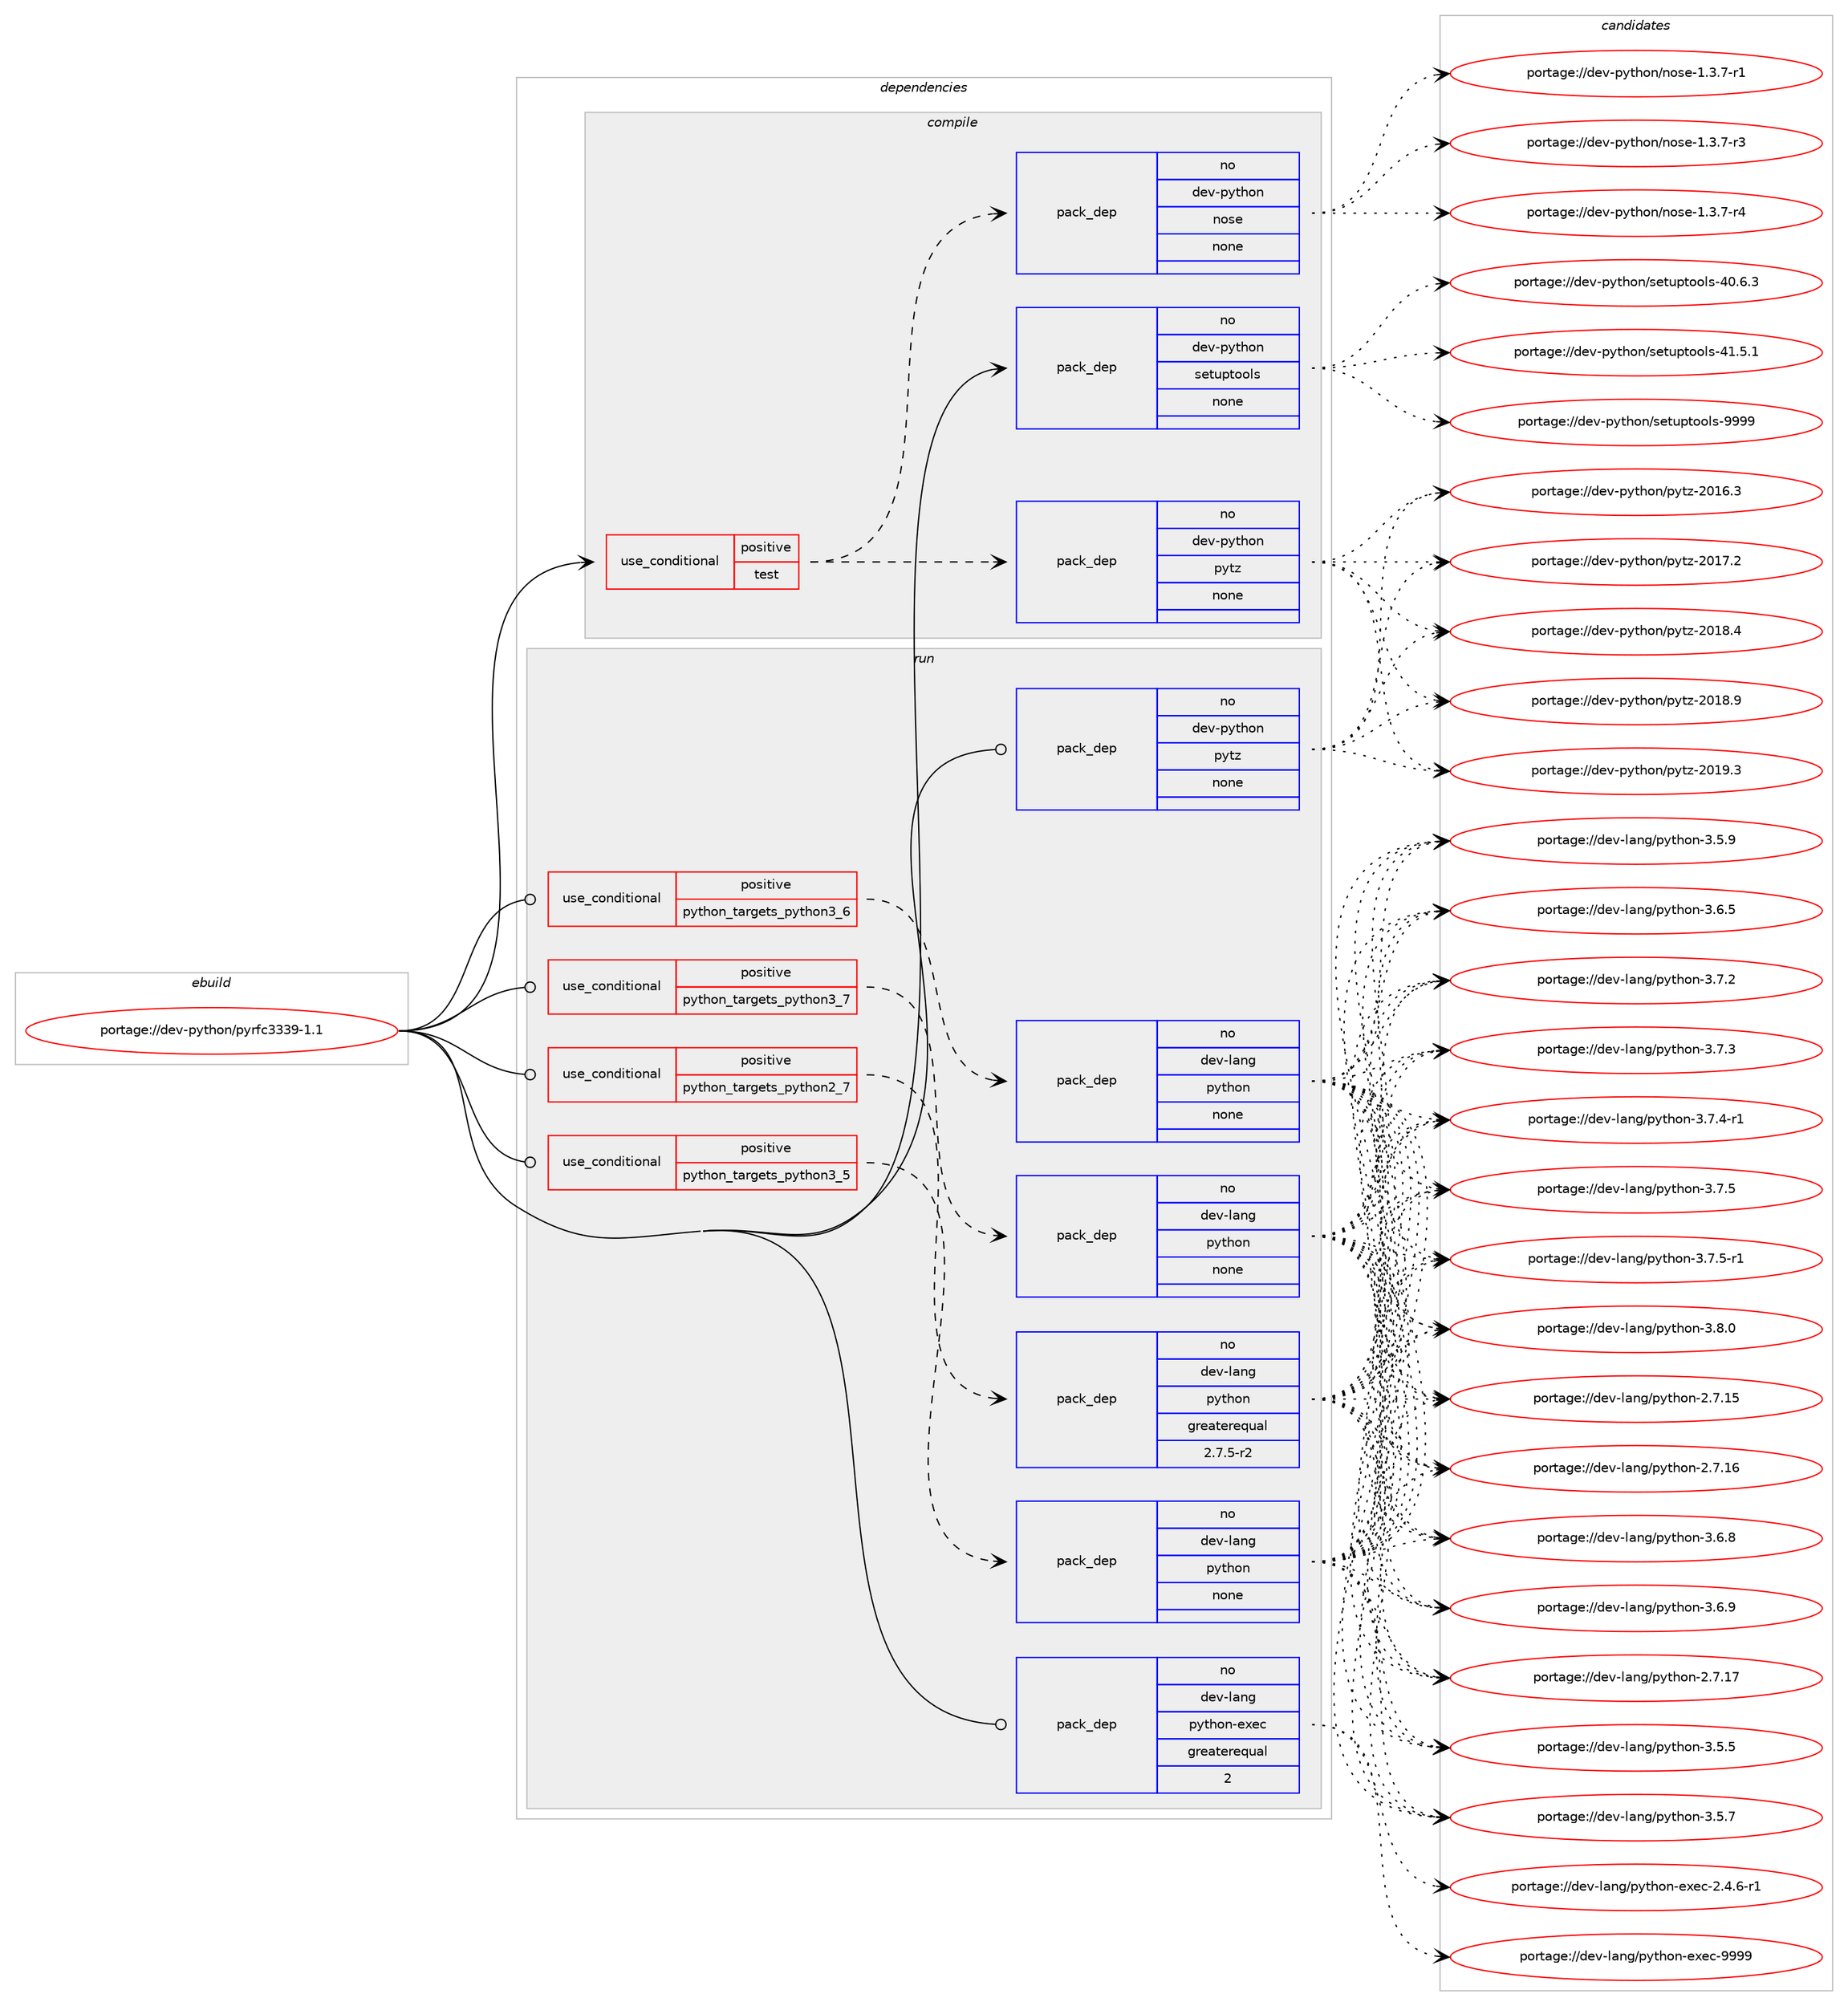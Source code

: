 digraph prolog {

# *************
# Graph options
# *************

newrank=true;
concentrate=true;
compound=true;
graph [rankdir=LR,fontname=Helvetica,fontsize=10,ranksep=1.5];#, ranksep=2.5, nodesep=0.2];
edge  [arrowhead=vee];
node  [fontname=Helvetica,fontsize=10];

# **********
# The ebuild
# **********

subgraph cluster_leftcol {
color=gray;
rank=same;
label=<<i>ebuild</i>>;
id [label="portage://dev-python/pyrfc3339-1.1", color=red, width=4, href="../dev-python/pyrfc3339-1.1.svg"];
}

# ****************
# The dependencies
# ****************

subgraph cluster_midcol {
color=gray;
label=<<i>dependencies</i>>;
subgraph cluster_compile {
fillcolor="#eeeeee";
style=filled;
label=<<i>compile</i>>;
subgraph cond35963 {
dependency163272 [label=<<TABLE BORDER="0" CELLBORDER="1" CELLSPACING="0" CELLPADDING="4"><TR><TD ROWSPAN="3" CELLPADDING="10">use_conditional</TD></TR><TR><TD>positive</TD></TR><TR><TD>test</TD></TR></TABLE>>, shape=none, color=red];
subgraph pack123928 {
dependency163273 [label=<<TABLE BORDER="0" CELLBORDER="1" CELLSPACING="0" CELLPADDING="4" WIDTH="220"><TR><TD ROWSPAN="6" CELLPADDING="30">pack_dep</TD></TR><TR><TD WIDTH="110">no</TD></TR><TR><TD>dev-python</TD></TR><TR><TD>pytz</TD></TR><TR><TD>none</TD></TR><TR><TD></TD></TR></TABLE>>, shape=none, color=blue];
}
dependency163272:e -> dependency163273:w [weight=20,style="dashed",arrowhead="vee"];
subgraph pack123929 {
dependency163274 [label=<<TABLE BORDER="0" CELLBORDER="1" CELLSPACING="0" CELLPADDING="4" WIDTH="220"><TR><TD ROWSPAN="6" CELLPADDING="30">pack_dep</TD></TR><TR><TD WIDTH="110">no</TD></TR><TR><TD>dev-python</TD></TR><TR><TD>nose</TD></TR><TR><TD>none</TD></TR><TR><TD></TD></TR></TABLE>>, shape=none, color=blue];
}
dependency163272:e -> dependency163274:w [weight=20,style="dashed",arrowhead="vee"];
}
id:e -> dependency163272:w [weight=20,style="solid",arrowhead="vee"];
subgraph pack123930 {
dependency163275 [label=<<TABLE BORDER="0" CELLBORDER="1" CELLSPACING="0" CELLPADDING="4" WIDTH="220"><TR><TD ROWSPAN="6" CELLPADDING="30">pack_dep</TD></TR><TR><TD WIDTH="110">no</TD></TR><TR><TD>dev-python</TD></TR><TR><TD>setuptools</TD></TR><TR><TD>none</TD></TR><TR><TD></TD></TR></TABLE>>, shape=none, color=blue];
}
id:e -> dependency163275:w [weight=20,style="solid",arrowhead="vee"];
}
subgraph cluster_compileandrun {
fillcolor="#eeeeee";
style=filled;
label=<<i>compile and run</i>>;
}
subgraph cluster_run {
fillcolor="#eeeeee";
style=filled;
label=<<i>run</i>>;
subgraph cond35964 {
dependency163276 [label=<<TABLE BORDER="0" CELLBORDER="1" CELLSPACING="0" CELLPADDING="4"><TR><TD ROWSPAN="3" CELLPADDING="10">use_conditional</TD></TR><TR><TD>positive</TD></TR><TR><TD>python_targets_python2_7</TD></TR></TABLE>>, shape=none, color=red];
subgraph pack123931 {
dependency163277 [label=<<TABLE BORDER="0" CELLBORDER="1" CELLSPACING="0" CELLPADDING="4" WIDTH="220"><TR><TD ROWSPAN="6" CELLPADDING="30">pack_dep</TD></TR><TR><TD WIDTH="110">no</TD></TR><TR><TD>dev-lang</TD></TR><TR><TD>python</TD></TR><TR><TD>greaterequal</TD></TR><TR><TD>2.7.5-r2</TD></TR></TABLE>>, shape=none, color=blue];
}
dependency163276:e -> dependency163277:w [weight=20,style="dashed",arrowhead="vee"];
}
id:e -> dependency163276:w [weight=20,style="solid",arrowhead="odot"];
subgraph cond35965 {
dependency163278 [label=<<TABLE BORDER="0" CELLBORDER="1" CELLSPACING="0" CELLPADDING="4"><TR><TD ROWSPAN="3" CELLPADDING="10">use_conditional</TD></TR><TR><TD>positive</TD></TR><TR><TD>python_targets_python3_5</TD></TR></TABLE>>, shape=none, color=red];
subgraph pack123932 {
dependency163279 [label=<<TABLE BORDER="0" CELLBORDER="1" CELLSPACING="0" CELLPADDING="4" WIDTH="220"><TR><TD ROWSPAN="6" CELLPADDING="30">pack_dep</TD></TR><TR><TD WIDTH="110">no</TD></TR><TR><TD>dev-lang</TD></TR><TR><TD>python</TD></TR><TR><TD>none</TD></TR><TR><TD></TD></TR></TABLE>>, shape=none, color=blue];
}
dependency163278:e -> dependency163279:w [weight=20,style="dashed",arrowhead="vee"];
}
id:e -> dependency163278:w [weight=20,style="solid",arrowhead="odot"];
subgraph cond35966 {
dependency163280 [label=<<TABLE BORDER="0" CELLBORDER="1" CELLSPACING="0" CELLPADDING="4"><TR><TD ROWSPAN="3" CELLPADDING="10">use_conditional</TD></TR><TR><TD>positive</TD></TR><TR><TD>python_targets_python3_6</TD></TR></TABLE>>, shape=none, color=red];
subgraph pack123933 {
dependency163281 [label=<<TABLE BORDER="0" CELLBORDER="1" CELLSPACING="0" CELLPADDING="4" WIDTH="220"><TR><TD ROWSPAN="6" CELLPADDING="30">pack_dep</TD></TR><TR><TD WIDTH="110">no</TD></TR><TR><TD>dev-lang</TD></TR><TR><TD>python</TD></TR><TR><TD>none</TD></TR><TR><TD></TD></TR></TABLE>>, shape=none, color=blue];
}
dependency163280:e -> dependency163281:w [weight=20,style="dashed",arrowhead="vee"];
}
id:e -> dependency163280:w [weight=20,style="solid",arrowhead="odot"];
subgraph cond35967 {
dependency163282 [label=<<TABLE BORDER="0" CELLBORDER="1" CELLSPACING="0" CELLPADDING="4"><TR><TD ROWSPAN="3" CELLPADDING="10">use_conditional</TD></TR><TR><TD>positive</TD></TR><TR><TD>python_targets_python3_7</TD></TR></TABLE>>, shape=none, color=red];
subgraph pack123934 {
dependency163283 [label=<<TABLE BORDER="0" CELLBORDER="1" CELLSPACING="0" CELLPADDING="4" WIDTH="220"><TR><TD ROWSPAN="6" CELLPADDING="30">pack_dep</TD></TR><TR><TD WIDTH="110">no</TD></TR><TR><TD>dev-lang</TD></TR><TR><TD>python</TD></TR><TR><TD>none</TD></TR><TR><TD></TD></TR></TABLE>>, shape=none, color=blue];
}
dependency163282:e -> dependency163283:w [weight=20,style="dashed",arrowhead="vee"];
}
id:e -> dependency163282:w [weight=20,style="solid",arrowhead="odot"];
subgraph pack123935 {
dependency163284 [label=<<TABLE BORDER="0" CELLBORDER="1" CELLSPACING="0" CELLPADDING="4" WIDTH="220"><TR><TD ROWSPAN="6" CELLPADDING="30">pack_dep</TD></TR><TR><TD WIDTH="110">no</TD></TR><TR><TD>dev-lang</TD></TR><TR><TD>python-exec</TD></TR><TR><TD>greaterequal</TD></TR><TR><TD>2</TD></TR></TABLE>>, shape=none, color=blue];
}
id:e -> dependency163284:w [weight=20,style="solid",arrowhead="odot"];
subgraph pack123936 {
dependency163285 [label=<<TABLE BORDER="0" CELLBORDER="1" CELLSPACING="0" CELLPADDING="4" WIDTH="220"><TR><TD ROWSPAN="6" CELLPADDING="30">pack_dep</TD></TR><TR><TD WIDTH="110">no</TD></TR><TR><TD>dev-python</TD></TR><TR><TD>pytz</TD></TR><TR><TD>none</TD></TR><TR><TD></TD></TR></TABLE>>, shape=none, color=blue];
}
id:e -> dependency163285:w [weight=20,style="solid",arrowhead="odot"];
}
}

# **************
# The candidates
# **************

subgraph cluster_choices {
rank=same;
color=gray;
label=<<i>candidates</i>>;

subgraph choice123928 {
color=black;
nodesep=1;
choiceportage100101118451121211161041111104711212111612245504849544651 [label="portage://dev-python/pytz-2016.3", color=red, width=4,href="../dev-python/pytz-2016.3.svg"];
choiceportage100101118451121211161041111104711212111612245504849554650 [label="portage://dev-python/pytz-2017.2", color=red, width=4,href="../dev-python/pytz-2017.2.svg"];
choiceportage100101118451121211161041111104711212111612245504849564652 [label="portage://dev-python/pytz-2018.4", color=red, width=4,href="../dev-python/pytz-2018.4.svg"];
choiceportage100101118451121211161041111104711212111612245504849564657 [label="portage://dev-python/pytz-2018.9", color=red, width=4,href="../dev-python/pytz-2018.9.svg"];
choiceportage100101118451121211161041111104711212111612245504849574651 [label="portage://dev-python/pytz-2019.3", color=red, width=4,href="../dev-python/pytz-2019.3.svg"];
dependency163273:e -> choiceportage100101118451121211161041111104711212111612245504849544651:w [style=dotted,weight="100"];
dependency163273:e -> choiceportage100101118451121211161041111104711212111612245504849554650:w [style=dotted,weight="100"];
dependency163273:e -> choiceportage100101118451121211161041111104711212111612245504849564652:w [style=dotted,weight="100"];
dependency163273:e -> choiceportage100101118451121211161041111104711212111612245504849564657:w [style=dotted,weight="100"];
dependency163273:e -> choiceportage100101118451121211161041111104711212111612245504849574651:w [style=dotted,weight="100"];
}
subgraph choice123929 {
color=black;
nodesep=1;
choiceportage10010111845112121116104111110471101111151014549465146554511449 [label="portage://dev-python/nose-1.3.7-r1", color=red, width=4,href="../dev-python/nose-1.3.7-r1.svg"];
choiceportage10010111845112121116104111110471101111151014549465146554511451 [label="portage://dev-python/nose-1.3.7-r3", color=red, width=4,href="../dev-python/nose-1.3.7-r3.svg"];
choiceportage10010111845112121116104111110471101111151014549465146554511452 [label="portage://dev-python/nose-1.3.7-r4", color=red, width=4,href="../dev-python/nose-1.3.7-r4.svg"];
dependency163274:e -> choiceportage10010111845112121116104111110471101111151014549465146554511449:w [style=dotted,weight="100"];
dependency163274:e -> choiceportage10010111845112121116104111110471101111151014549465146554511451:w [style=dotted,weight="100"];
dependency163274:e -> choiceportage10010111845112121116104111110471101111151014549465146554511452:w [style=dotted,weight="100"];
}
subgraph choice123930 {
color=black;
nodesep=1;
choiceportage100101118451121211161041111104711510111611711211611111110811545524846544651 [label="portage://dev-python/setuptools-40.6.3", color=red, width=4,href="../dev-python/setuptools-40.6.3.svg"];
choiceportage100101118451121211161041111104711510111611711211611111110811545524946534649 [label="portage://dev-python/setuptools-41.5.1", color=red, width=4,href="../dev-python/setuptools-41.5.1.svg"];
choiceportage10010111845112121116104111110471151011161171121161111111081154557575757 [label="portage://dev-python/setuptools-9999", color=red, width=4,href="../dev-python/setuptools-9999.svg"];
dependency163275:e -> choiceportage100101118451121211161041111104711510111611711211611111110811545524846544651:w [style=dotted,weight="100"];
dependency163275:e -> choiceportage100101118451121211161041111104711510111611711211611111110811545524946534649:w [style=dotted,weight="100"];
dependency163275:e -> choiceportage10010111845112121116104111110471151011161171121161111111081154557575757:w [style=dotted,weight="100"];
}
subgraph choice123931 {
color=black;
nodesep=1;
choiceportage10010111845108971101034711212111610411111045504655464953 [label="portage://dev-lang/python-2.7.15", color=red, width=4,href="../dev-lang/python-2.7.15.svg"];
choiceportage10010111845108971101034711212111610411111045504655464954 [label="portage://dev-lang/python-2.7.16", color=red, width=4,href="../dev-lang/python-2.7.16.svg"];
choiceportage10010111845108971101034711212111610411111045504655464955 [label="portage://dev-lang/python-2.7.17", color=red, width=4,href="../dev-lang/python-2.7.17.svg"];
choiceportage100101118451089711010347112121116104111110455146534653 [label="portage://dev-lang/python-3.5.5", color=red, width=4,href="../dev-lang/python-3.5.5.svg"];
choiceportage100101118451089711010347112121116104111110455146534655 [label="portage://dev-lang/python-3.5.7", color=red, width=4,href="../dev-lang/python-3.5.7.svg"];
choiceportage100101118451089711010347112121116104111110455146534657 [label="portage://dev-lang/python-3.5.9", color=red, width=4,href="../dev-lang/python-3.5.9.svg"];
choiceportage100101118451089711010347112121116104111110455146544653 [label="portage://dev-lang/python-3.6.5", color=red, width=4,href="../dev-lang/python-3.6.5.svg"];
choiceportage100101118451089711010347112121116104111110455146544656 [label="portage://dev-lang/python-3.6.8", color=red, width=4,href="../dev-lang/python-3.6.8.svg"];
choiceportage100101118451089711010347112121116104111110455146544657 [label="portage://dev-lang/python-3.6.9", color=red, width=4,href="../dev-lang/python-3.6.9.svg"];
choiceportage100101118451089711010347112121116104111110455146554650 [label="portage://dev-lang/python-3.7.2", color=red, width=4,href="../dev-lang/python-3.7.2.svg"];
choiceportage100101118451089711010347112121116104111110455146554651 [label="portage://dev-lang/python-3.7.3", color=red, width=4,href="../dev-lang/python-3.7.3.svg"];
choiceportage1001011184510897110103471121211161041111104551465546524511449 [label="portage://dev-lang/python-3.7.4-r1", color=red, width=4,href="../dev-lang/python-3.7.4-r1.svg"];
choiceportage100101118451089711010347112121116104111110455146554653 [label="portage://dev-lang/python-3.7.5", color=red, width=4,href="../dev-lang/python-3.7.5.svg"];
choiceportage1001011184510897110103471121211161041111104551465546534511449 [label="portage://dev-lang/python-3.7.5-r1", color=red, width=4,href="../dev-lang/python-3.7.5-r1.svg"];
choiceportage100101118451089711010347112121116104111110455146564648 [label="portage://dev-lang/python-3.8.0", color=red, width=4,href="../dev-lang/python-3.8.0.svg"];
dependency163277:e -> choiceportage10010111845108971101034711212111610411111045504655464953:w [style=dotted,weight="100"];
dependency163277:e -> choiceportage10010111845108971101034711212111610411111045504655464954:w [style=dotted,weight="100"];
dependency163277:e -> choiceportage10010111845108971101034711212111610411111045504655464955:w [style=dotted,weight="100"];
dependency163277:e -> choiceportage100101118451089711010347112121116104111110455146534653:w [style=dotted,weight="100"];
dependency163277:e -> choiceportage100101118451089711010347112121116104111110455146534655:w [style=dotted,weight="100"];
dependency163277:e -> choiceportage100101118451089711010347112121116104111110455146534657:w [style=dotted,weight="100"];
dependency163277:e -> choiceportage100101118451089711010347112121116104111110455146544653:w [style=dotted,weight="100"];
dependency163277:e -> choiceportage100101118451089711010347112121116104111110455146544656:w [style=dotted,weight="100"];
dependency163277:e -> choiceportage100101118451089711010347112121116104111110455146544657:w [style=dotted,weight="100"];
dependency163277:e -> choiceportage100101118451089711010347112121116104111110455146554650:w [style=dotted,weight="100"];
dependency163277:e -> choiceportage100101118451089711010347112121116104111110455146554651:w [style=dotted,weight="100"];
dependency163277:e -> choiceportage1001011184510897110103471121211161041111104551465546524511449:w [style=dotted,weight="100"];
dependency163277:e -> choiceportage100101118451089711010347112121116104111110455146554653:w [style=dotted,weight="100"];
dependency163277:e -> choiceportage1001011184510897110103471121211161041111104551465546534511449:w [style=dotted,weight="100"];
dependency163277:e -> choiceportage100101118451089711010347112121116104111110455146564648:w [style=dotted,weight="100"];
}
subgraph choice123932 {
color=black;
nodesep=1;
choiceportage10010111845108971101034711212111610411111045504655464953 [label="portage://dev-lang/python-2.7.15", color=red, width=4,href="../dev-lang/python-2.7.15.svg"];
choiceportage10010111845108971101034711212111610411111045504655464954 [label="portage://dev-lang/python-2.7.16", color=red, width=4,href="../dev-lang/python-2.7.16.svg"];
choiceportage10010111845108971101034711212111610411111045504655464955 [label="portage://dev-lang/python-2.7.17", color=red, width=4,href="../dev-lang/python-2.7.17.svg"];
choiceportage100101118451089711010347112121116104111110455146534653 [label="portage://dev-lang/python-3.5.5", color=red, width=4,href="../dev-lang/python-3.5.5.svg"];
choiceportage100101118451089711010347112121116104111110455146534655 [label="portage://dev-lang/python-3.5.7", color=red, width=4,href="../dev-lang/python-3.5.7.svg"];
choiceportage100101118451089711010347112121116104111110455146534657 [label="portage://dev-lang/python-3.5.9", color=red, width=4,href="../dev-lang/python-3.5.9.svg"];
choiceportage100101118451089711010347112121116104111110455146544653 [label="portage://dev-lang/python-3.6.5", color=red, width=4,href="../dev-lang/python-3.6.5.svg"];
choiceportage100101118451089711010347112121116104111110455146544656 [label="portage://dev-lang/python-3.6.8", color=red, width=4,href="../dev-lang/python-3.6.8.svg"];
choiceportage100101118451089711010347112121116104111110455146544657 [label="portage://dev-lang/python-3.6.9", color=red, width=4,href="../dev-lang/python-3.6.9.svg"];
choiceportage100101118451089711010347112121116104111110455146554650 [label="portage://dev-lang/python-3.7.2", color=red, width=4,href="../dev-lang/python-3.7.2.svg"];
choiceportage100101118451089711010347112121116104111110455146554651 [label="portage://dev-lang/python-3.7.3", color=red, width=4,href="../dev-lang/python-3.7.3.svg"];
choiceportage1001011184510897110103471121211161041111104551465546524511449 [label="portage://dev-lang/python-3.7.4-r1", color=red, width=4,href="../dev-lang/python-3.7.4-r1.svg"];
choiceportage100101118451089711010347112121116104111110455146554653 [label="portage://dev-lang/python-3.7.5", color=red, width=4,href="../dev-lang/python-3.7.5.svg"];
choiceportage1001011184510897110103471121211161041111104551465546534511449 [label="portage://dev-lang/python-3.7.5-r1", color=red, width=4,href="../dev-lang/python-3.7.5-r1.svg"];
choiceportage100101118451089711010347112121116104111110455146564648 [label="portage://dev-lang/python-3.8.0", color=red, width=4,href="../dev-lang/python-3.8.0.svg"];
dependency163279:e -> choiceportage10010111845108971101034711212111610411111045504655464953:w [style=dotted,weight="100"];
dependency163279:e -> choiceportage10010111845108971101034711212111610411111045504655464954:w [style=dotted,weight="100"];
dependency163279:e -> choiceportage10010111845108971101034711212111610411111045504655464955:w [style=dotted,weight="100"];
dependency163279:e -> choiceportage100101118451089711010347112121116104111110455146534653:w [style=dotted,weight="100"];
dependency163279:e -> choiceportage100101118451089711010347112121116104111110455146534655:w [style=dotted,weight="100"];
dependency163279:e -> choiceportage100101118451089711010347112121116104111110455146534657:w [style=dotted,weight="100"];
dependency163279:e -> choiceportage100101118451089711010347112121116104111110455146544653:w [style=dotted,weight="100"];
dependency163279:e -> choiceportage100101118451089711010347112121116104111110455146544656:w [style=dotted,weight="100"];
dependency163279:e -> choiceportage100101118451089711010347112121116104111110455146544657:w [style=dotted,weight="100"];
dependency163279:e -> choiceportage100101118451089711010347112121116104111110455146554650:w [style=dotted,weight="100"];
dependency163279:e -> choiceportage100101118451089711010347112121116104111110455146554651:w [style=dotted,weight="100"];
dependency163279:e -> choiceportage1001011184510897110103471121211161041111104551465546524511449:w [style=dotted,weight="100"];
dependency163279:e -> choiceportage100101118451089711010347112121116104111110455146554653:w [style=dotted,weight="100"];
dependency163279:e -> choiceportage1001011184510897110103471121211161041111104551465546534511449:w [style=dotted,weight="100"];
dependency163279:e -> choiceportage100101118451089711010347112121116104111110455146564648:w [style=dotted,weight="100"];
}
subgraph choice123933 {
color=black;
nodesep=1;
choiceportage10010111845108971101034711212111610411111045504655464953 [label="portage://dev-lang/python-2.7.15", color=red, width=4,href="../dev-lang/python-2.7.15.svg"];
choiceportage10010111845108971101034711212111610411111045504655464954 [label="portage://dev-lang/python-2.7.16", color=red, width=4,href="../dev-lang/python-2.7.16.svg"];
choiceportage10010111845108971101034711212111610411111045504655464955 [label="portage://dev-lang/python-2.7.17", color=red, width=4,href="../dev-lang/python-2.7.17.svg"];
choiceportage100101118451089711010347112121116104111110455146534653 [label="portage://dev-lang/python-3.5.5", color=red, width=4,href="../dev-lang/python-3.5.5.svg"];
choiceportage100101118451089711010347112121116104111110455146534655 [label="portage://dev-lang/python-3.5.7", color=red, width=4,href="../dev-lang/python-3.5.7.svg"];
choiceportage100101118451089711010347112121116104111110455146534657 [label="portage://dev-lang/python-3.5.9", color=red, width=4,href="../dev-lang/python-3.5.9.svg"];
choiceportage100101118451089711010347112121116104111110455146544653 [label="portage://dev-lang/python-3.6.5", color=red, width=4,href="../dev-lang/python-3.6.5.svg"];
choiceportage100101118451089711010347112121116104111110455146544656 [label="portage://dev-lang/python-3.6.8", color=red, width=4,href="../dev-lang/python-3.6.8.svg"];
choiceportage100101118451089711010347112121116104111110455146544657 [label="portage://dev-lang/python-3.6.9", color=red, width=4,href="../dev-lang/python-3.6.9.svg"];
choiceportage100101118451089711010347112121116104111110455146554650 [label="portage://dev-lang/python-3.7.2", color=red, width=4,href="../dev-lang/python-3.7.2.svg"];
choiceportage100101118451089711010347112121116104111110455146554651 [label="portage://dev-lang/python-3.7.3", color=red, width=4,href="../dev-lang/python-3.7.3.svg"];
choiceportage1001011184510897110103471121211161041111104551465546524511449 [label="portage://dev-lang/python-3.7.4-r1", color=red, width=4,href="../dev-lang/python-3.7.4-r1.svg"];
choiceportage100101118451089711010347112121116104111110455146554653 [label="portage://dev-lang/python-3.7.5", color=red, width=4,href="../dev-lang/python-3.7.5.svg"];
choiceportage1001011184510897110103471121211161041111104551465546534511449 [label="portage://dev-lang/python-3.7.5-r1", color=red, width=4,href="../dev-lang/python-3.7.5-r1.svg"];
choiceportage100101118451089711010347112121116104111110455146564648 [label="portage://dev-lang/python-3.8.0", color=red, width=4,href="../dev-lang/python-3.8.0.svg"];
dependency163281:e -> choiceportage10010111845108971101034711212111610411111045504655464953:w [style=dotted,weight="100"];
dependency163281:e -> choiceportage10010111845108971101034711212111610411111045504655464954:w [style=dotted,weight="100"];
dependency163281:e -> choiceportage10010111845108971101034711212111610411111045504655464955:w [style=dotted,weight="100"];
dependency163281:e -> choiceportage100101118451089711010347112121116104111110455146534653:w [style=dotted,weight="100"];
dependency163281:e -> choiceportage100101118451089711010347112121116104111110455146534655:w [style=dotted,weight="100"];
dependency163281:e -> choiceportage100101118451089711010347112121116104111110455146534657:w [style=dotted,weight="100"];
dependency163281:e -> choiceportage100101118451089711010347112121116104111110455146544653:w [style=dotted,weight="100"];
dependency163281:e -> choiceportage100101118451089711010347112121116104111110455146544656:w [style=dotted,weight="100"];
dependency163281:e -> choiceportage100101118451089711010347112121116104111110455146544657:w [style=dotted,weight="100"];
dependency163281:e -> choiceportage100101118451089711010347112121116104111110455146554650:w [style=dotted,weight="100"];
dependency163281:e -> choiceportage100101118451089711010347112121116104111110455146554651:w [style=dotted,weight="100"];
dependency163281:e -> choiceportage1001011184510897110103471121211161041111104551465546524511449:w [style=dotted,weight="100"];
dependency163281:e -> choiceportage100101118451089711010347112121116104111110455146554653:w [style=dotted,weight="100"];
dependency163281:e -> choiceportage1001011184510897110103471121211161041111104551465546534511449:w [style=dotted,weight="100"];
dependency163281:e -> choiceportage100101118451089711010347112121116104111110455146564648:w [style=dotted,weight="100"];
}
subgraph choice123934 {
color=black;
nodesep=1;
choiceportage10010111845108971101034711212111610411111045504655464953 [label="portage://dev-lang/python-2.7.15", color=red, width=4,href="../dev-lang/python-2.7.15.svg"];
choiceportage10010111845108971101034711212111610411111045504655464954 [label="portage://dev-lang/python-2.7.16", color=red, width=4,href="../dev-lang/python-2.7.16.svg"];
choiceportage10010111845108971101034711212111610411111045504655464955 [label="portage://dev-lang/python-2.7.17", color=red, width=4,href="../dev-lang/python-2.7.17.svg"];
choiceportage100101118451089711010347112121116104111110455146534653 [label="portage://dev-lang/python-3.5.5", color=red, width=4,href="../dev-lang/python-3.5.5.svg"];
choiceportage100101118451089711010347112121116104111110455146534655 [label="portage://dev-lang/python-3.5.7", color=red, width=4,href="../dev-lang/python-3.5.7.svg"];
choiceportage100101118451089711010347112121116104111110455146534657 [label="portage://dev-lang/python-3.5.9", color=red, width=4,href="../dev-lang/python-3.5.9.svg"];
choiceportage100101118451089711010347112121116104111110455146544653 [label="portage://dev-lang/python-3.6.5", color=red, width=4,href="../dev-lang/python-3.6.5.svg"];
choiceportage100101118451089711010347112121116104111110455146544656 [label="portage://dev-lang/python-3.6.8", color=red, width=4,href="../dev-lang/python-3.6.8.svg"];
choiceportage100101118451089711010347112121116104111110455146544657 [label="portage://dev-lang/python-3.6.9", color=red, width=4,href="../dev-lang/python-3.6.9.svg"];
choiceportage100101118451089711010347112121116104111110455146554650 [label="portage://dev-lang/python-3.7.2", color=red, width=4,href="../dev-lang/python-3.7.2.svg"];
choiceportage100101118451089711010347112121116104111110455146554651 [label="portage://dev-lang/python-3.7.3", color=red, width=4,href="../dev-lang/python-3.7.3.svg"];
choiceportage1001011184510897110103471121211161041111104551465546524511449 [label="portage://dev-lang/python-3.7.4-r1", color=red, width=4,href="../dev-lang/python-3.7.4-r1.svg"];
choiceportage100101118451089711010347112121116104111110455146554653 [label="portage://dev-lang/python-3.7.5", color=red, width=4,href="../dev-lang/python-3.7.5.svg"];
choiceportage1001011184510897110103471121211161041111104551465546534511449 [label="portage://dev-lang/python-3.7.5-r1", color=red, width=4,href="../dev-lang/python-3.7.5-r1.svg"];
choiceportage100101118451089711010347112121116104111110455146564648 [label="portage://dev-lang/python-3.8.0", color=red, width=4,href="../dev-lang/python-3.8.0.svg"];
dependency163283:e -> choiceportage10010111845108971101034711212111610411111045504655464953:w [style=dotted,weight="100"];
dependency163283:e -> choiceportage10010111845108971101034711212111610411111045504655464954:w [style=dotted,weight="100"];
dependency163283:e -> choiceportage10010111845108971101034711212111610411111045504655464955:w [style=dotted,weight="100"];
dependency163283:e -> choiceportage100101118451089711010347112121116104111110455146534653:w [style=dotted,weight="100"];
dependency163283:e -> choiceportage100101118451089711010347112121116104111110455146534655:w [style=dotted,weight="100"];
dependency163283:e -> choiceportage100101118451089711010347112121116104111110455146534657:w [style=dotted,weight="100"];
dependency163283:e -> choiceportage100101118451089711010347112121116104111110455146544653:w [style=dotted,weight="100"];
dependency163283:e -> choiceportage100101118451089711010347112121116104111110455146544656:w [style=dotted,weight="100"];
dependency163283:e -> choiceportage100101118451089711010347112121116104111110455146544657:w [style=dotted,weight="100"];
dependency163283:e -> choiceportage100101118451089711010347112121116104111110455146554650:w [style=dotted,weight="100"];
dependency163283:e -> choiceportage100101118451089711010347112121116104111110455146554651:w [style=dotted,weight="100"];
dependency163283:e -> choiceportage1001011184510897110103471121211161041111104551465546524511449:w [style=dotted,weight="100"];
dependency163283:e -> choiceportage100101118451089711010347112121116104111110455146554653:w [style=dotted,weight="100"];
dependency163283:e -> choiceportage1001011184510897110103471121211161041111104551465546534511449:w [style=dotted,weight="100"];
dependency163283:e -> choiceportage100101118451089711010347112121116104111110455146564648:w [style=dotted,weight="100"];
}
subgraph choice123935 {
color=black;
nodesep=1;
choiceportage10010111845108971101034711212111610411111045101120101994550465246544511449 [label="portage://dev-lang/python-exec-2.4.6-r1", color=red, width=4,href="../dev-lang/python-exec-2.4.6-r1.svg"];
choiceportage10010111845108971101034711212111610411111045101120101994557575757 [label="portage://dev-lang/python-exec-9999", color=red, width=4,href="../dev-lang/python-exec-9999.svg"];
dependency163284:e -> choiceportage10010111845108971101034711212111610411111045101120101994550465246544511449:w [style=dotted,weight="100"];
dependency163284:e -> choiceportage10010111845108971101034711212111610411111045101120101994557575757:w [style=dotted,weight="100"];
}
subgraph choice123936 {
color=black;
nodesep=1;
choiceportage100101118451121211161041111104711212111612245504849544651 [label="portage://dev-python/pytz-2016.3", color=red, width=4,href="../dev-python/pytz-2016.3.svg"];
choiceportage100101118451121211161041111104711212111612245504849554650 [label="portage://dev-python/pytz-2017.2", color=red, width=4,href="../dev-python/pytz-2017.2.svg"];
choiceportage100101118451121211161041111104711212111612245504849564652 [label="portage://dev-python/pytz-2018.4", color=red, width=4,href="../dev-python/pytz-2018.4.svg"];
choiceportage100101118451121211161041111104711212111612245504849564657 [label="portage://dev-python/pytz-2018.9", color=red, width=4,href="../dev-python/pytz-2018.9.svg"];
choiceportage100101118451121211161041111104711212111612245504849574651 [label="portage://dev-python/pytz-2019.3", color=red, width=4,href="../dev-python/pytz-2019.3.svg"];
dependency163285:e -> choiceportage100101118451121211161041111104711212111612245504849544651:w [style=dotted,weight="100"];
dependency163285:e -> choiceportage100101118451121211161041111104711212111612245504849554650:w [style=dotted,weight="100"];
dependency163285:e -> choiceportage100101118451121211161041111104711212111612245504849564652:w [style=dotted,weight="100"];
dependency163285:e -> choiceportage100101118451121211161041111104711212111612245504849564657:w [style=dotted,weight="100"];
dependency163285:e -> choiceportage100101118451121211161041111104711212111612245504849574651:w [style=dotted,weight="100"];
}
}

}
